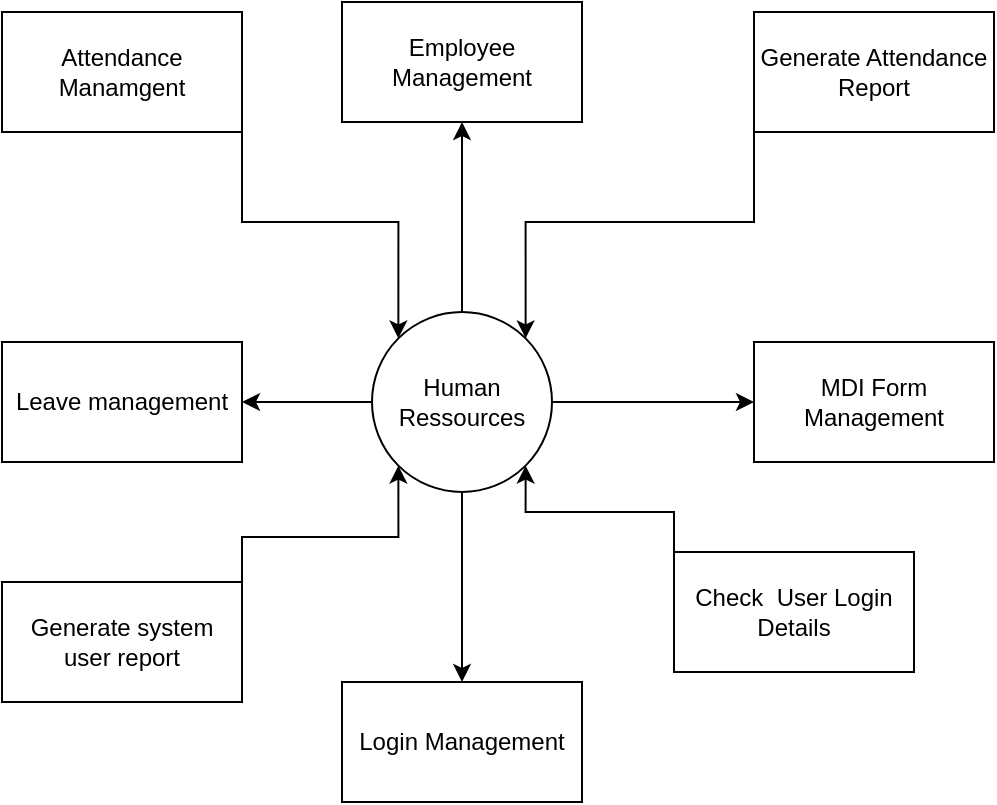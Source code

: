 <mxfile version="20.8.15" type="github">
  <diagram name="Page-1" id="DSJbVRBxlxP7Pp0C1jtO">
    <mxGraphModel dx="802" dy="811" grid="1" gridSize="10" guides="1" tooltips="1" connect="1" arrows="1" fold="1" page="1" pageScale="1" pageWidth="827" pageHeight="1169" math="0" shadow="0">
      <root>
        <mxCell id="0" />
        <mxCell id="1" parent="0" />
        <mxCell id="lOqjXZFOxpRsxen4uI37-1" value="" style="edgeStyle=orthogonalEdgeStyle;rounded=0;orthogonalLoop=1;jettySize=auto;html=1;" edge="1" parent="1" source="lOqjXZFOxpRsxen4uI37-5" target="lOqjXZFOxpRsxen4uI37-6">
          <mxGeometry relative="1" as="geometry" />
        </mxCell>
        <mxCell id="lOqjXZFOxpRsxen4uI37-2" value="" style="edgeStyle=orthogonalEdgeStyle;rounded=0;orthogonalLoop=1;jettySize=auto;html=1;" edge="1" parent="1" source="lOqjXZFOxpRsxen4uI37-5" target="lOqjXZFOxpRsxen4uI37-7">
          <mxGeometry relative="1" as="geometry" />
        </mxCell>
        <mxCell id="lOqjXZFOxpRsxen4uI37-3" value="" style="edgeStyle=orthogonalEdgeStyle;rounded=0;orthogonalLoop=1;jettySize=auto;html=1;" edge="1" parent="1" source="lOqjXZFOxpRsxen4uI37-5" target="lOqjXZFOxpRsxen4uI37-9">
          <mxGeometry relative="1" as="geometry" />
        </mxCell>
        <mxCell id="lOqjXZFOxpRsxen4uI37-4" style="edgeStyle=orthogonalEdgeStyle;rounded=0;orthogonalLoop=1;jettySize=auto;html=1;exitX=1;exitY=0.5;exitDx=0;exitDy=0;entryX=0;entryY=0.5;entryDx=0;entryDy=0;" edge="1" parent="1" source="lOqjXZFOxpRsxen4uI37-5" target="lOqjXZFOxpRsxen4uI37-8">
          <mxGeometry relative="1" as="geometry" />
        </mxCell>
        <mxCell id="lOqjXZFOxpRsxen4uI37-5" value="Human Ressources" style="ellipse;whiteSpace=wrap;html=1;aspect=fixed;" vertex="1" parent="1">
          <mxGeometry x="369" y="390" width="90" height="90" as="geometry" />
        </mxCell>
        <mxCell id="lOqjXZFOxpRsxen4uI37-6" value="Employee Management" style="whiteSpace=wrap;html=1;" vertex="1" parent="1">
          <mxGeometry x="354" y="235" width="120" height="60" as="geometry" />
        </mxCell>
        <mxCell id="lOqjXZFOxpRsxen4uI37-7" value="Leave management" style="whiteSpace=wrap;html=1;" vertex="1" parent="1">
          <mxGeometry x="184" y="405" width="120" height="60" as="geometry" />
        </mxCell>
        <mxCell id="lOqjXZFOxpRsxen4uI37-8" value="MDI Form Management" style="whiteSpace=wrap;html=1;" vertex="1" parent="1">
          <mxGeometry x="560" y="405" width="120" height="60" as="geometry" />
        </mxCell>
        <mxCell id="lOqjXZFOxpRsxen4uI37-9" value="Login Management" style="whiteSpace=wrap;html=1;" vertex="1" parent="1">
          <mxGeometry x="354" y="575" width="120" height="60" as="geometry" />
        </mxCell>
        <mxCell id="lOqjXZFOxpRsxen4uI37-16" style="edgeStyle=orthogonalEdgeStyle;rounded=0;orthogonalLoop=1;jettySize=auto;html=1;exitX=1;exitY=1;exitDx=0;exitDy=0;entryX=0;entryY=0;entryDx=0;entryDy=0;" edge="1" parent="1" source="lOqjXZFOxpRsxen4uI37-10" target="lOqjXZFOxpRsxen4uI37-5">
          <mxGeometry relative="1" as="geometry" />
        </mxCell>
        <mxCell id="lOqjXZFOxpRsxen4uI37-10" value="Attendance Manamgent" style="rounded=0;whiteSpace=wrap;html=1;" vertex="1" parent="1">
          <mxGeometry x="184" y="240" width="120" height="60" as="geometry" />
        </mxCell>
        <mxCell id="lOqjXZFOxpRsxen4uI37-17" style="edgeStyle=orthogonalEdgeStyle;rounded=0;orthogonalLoop=1;jettySize=auto;html=1;exitX=0;exitY=1;exitDx=0;exitDy=0;entryX=1;entryY=0;entryDx=0;entryDy=0;" edge="1" parent="1" source="lOqjXZFOxpRsxen4uI37-11" target="lOqjXZFOxpRsxen4uI37-5">
          <mxGeometry relative="1" as="geometry" />
        </mxCell>
        <mxCell id="lOqjXZFOxpRsxen4uI37-11" value="Generate Attendance Report" style="whiteSpace=wrap;html=1;" vertex="1" parent="1">
          <mxGeometry x="560" y="240" width="120" height="60" as="geometry" />
        </mxCell>
        <mxCell id="lOqjXZFOxpRsxen4uI37-15" style="edgeStyle=orthogonalEdgeStyle;rounded=0;orthogonalLoop=1;jettySize=auto;html=1;exitX=1;exitY=0;exitDx=0;exitDy=0;entryX=0;entryY=1;entryDx=0;entryDy=0;" edge="1" parent="1" source="lOqjXZFOxpRsxen4uI37-12" target="lOqjXZFOxpRsxen4uI37-5">
          <mxGeometry relative="1" as="geometry" />
        </mxCell>
        <mxCell id="lOqjXZFOxpRsxen4uI37-12" value="Generate system user report" style="whiteSpace=wrap;html=1;" vertex="1" parent="1">
          <mxGeometry x="184" y="525" width="120" height="60" as="geometry" />
        </mxCell>
        <mxCell id="lOqjXZFOxpRsxen4uI37-14" style="edgeStyle=orthogonalEdgeStyle;rounded=0;orthogonalLoop=1;jettySize=auto;html=1;exitX=0;exitY=0;exitDx=0;exitDy=0;entryX=1;entryY=1;entryDx=0;entryDy=0;" edge="1" parent="1" source="lOqjXZFOxpRsxen4uI37-13" target="lOqjXZFOxpRsxen4uI37-5">
          <mxGeometry relative="1" as="geometry">
            <Array as="points">
              <mxPoint x="520" y="490" />
              <mxPoint x="446" y="490" />
            </Array>
          </mxGeometry>
        </mxCell>
        <mxCell id="lOqjXZFOxpRsxen4uI37-13" value="Check&amp;nbsp; User Login Details" style="whiteSpace=wrap;html=1;" vertex="1" parent="1">
          <mxGeometry x="520" y="510" width="120" height="60" as="geometry" />
        </mxCell>
      </root>
    </mxGraphModel>
  </diagram>
</mxfile>
